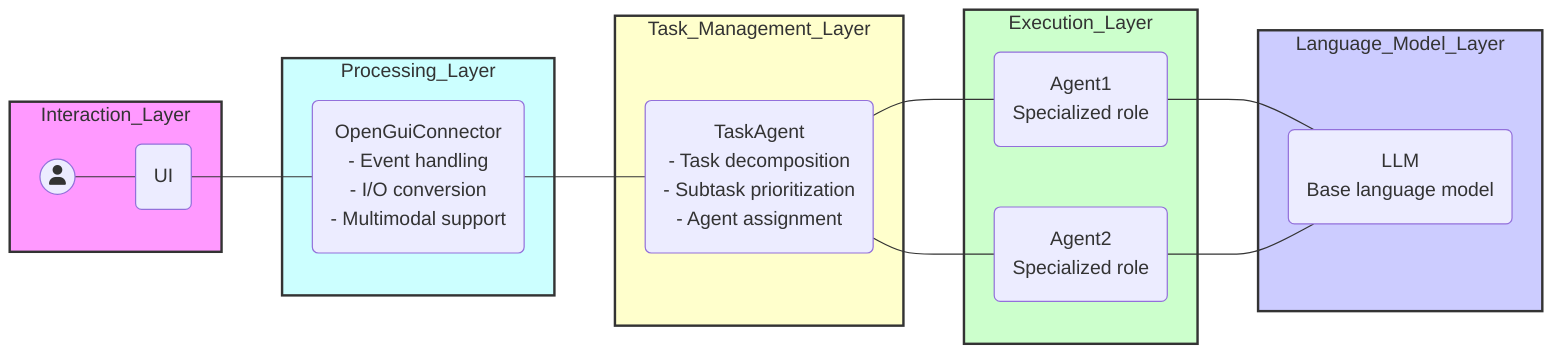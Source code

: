 graph LR
    User((<i class="fas fa-user"></i>))---UI
    UI --- OpenGuiConnector
    OpenGuiConnector --- TaskAgent
    TaskAgent --- Agent1
    TaskAgent --- Agent2
    Agent1 --- LLM
    Agent2 --- LLM

    subgraph Interaction_Layer
    User((<i class="fas fa-user"></i>))
    UI(UI)
    end

    subgraph Processing_Layer
    OpenGuiConnector(OpenGuiConnector<br>- Event handling<br>- I/O conversion<br>- Multimodal support)
    end

    subgraph Task_Management_Layer
    TaskAgent(TaskAgent<br>- Task decomposition<br>- Subtask prioritization<br>- Agent assignment)
    end

    subgraph Execution_Layer
    Agent1(Agent1<br>Specialized role)
    Agent2(Agent2<br>Specialized role)
    end

    subgraph Language_Model_Layer
    LLM(LLM<br>Base language model)
    end

    style Interaction_Layer fill:#f9f,stroke:#333,stroke-width:2px,color:#333
    style Processing_Layer fill:#cff,stroke:#333,stroke-width:2px,color:#333
    style Task_Management_Layer fill:#ffc,stroke:#333,stroke-width:2px,color:#333
    style Execution_Layer fill:#cfc,stroke:#333,stroke-width:2px,color:#333
    style Language_Model_Layer fill:#ccf,stroke:#333,stroke-width:2px,color:#333